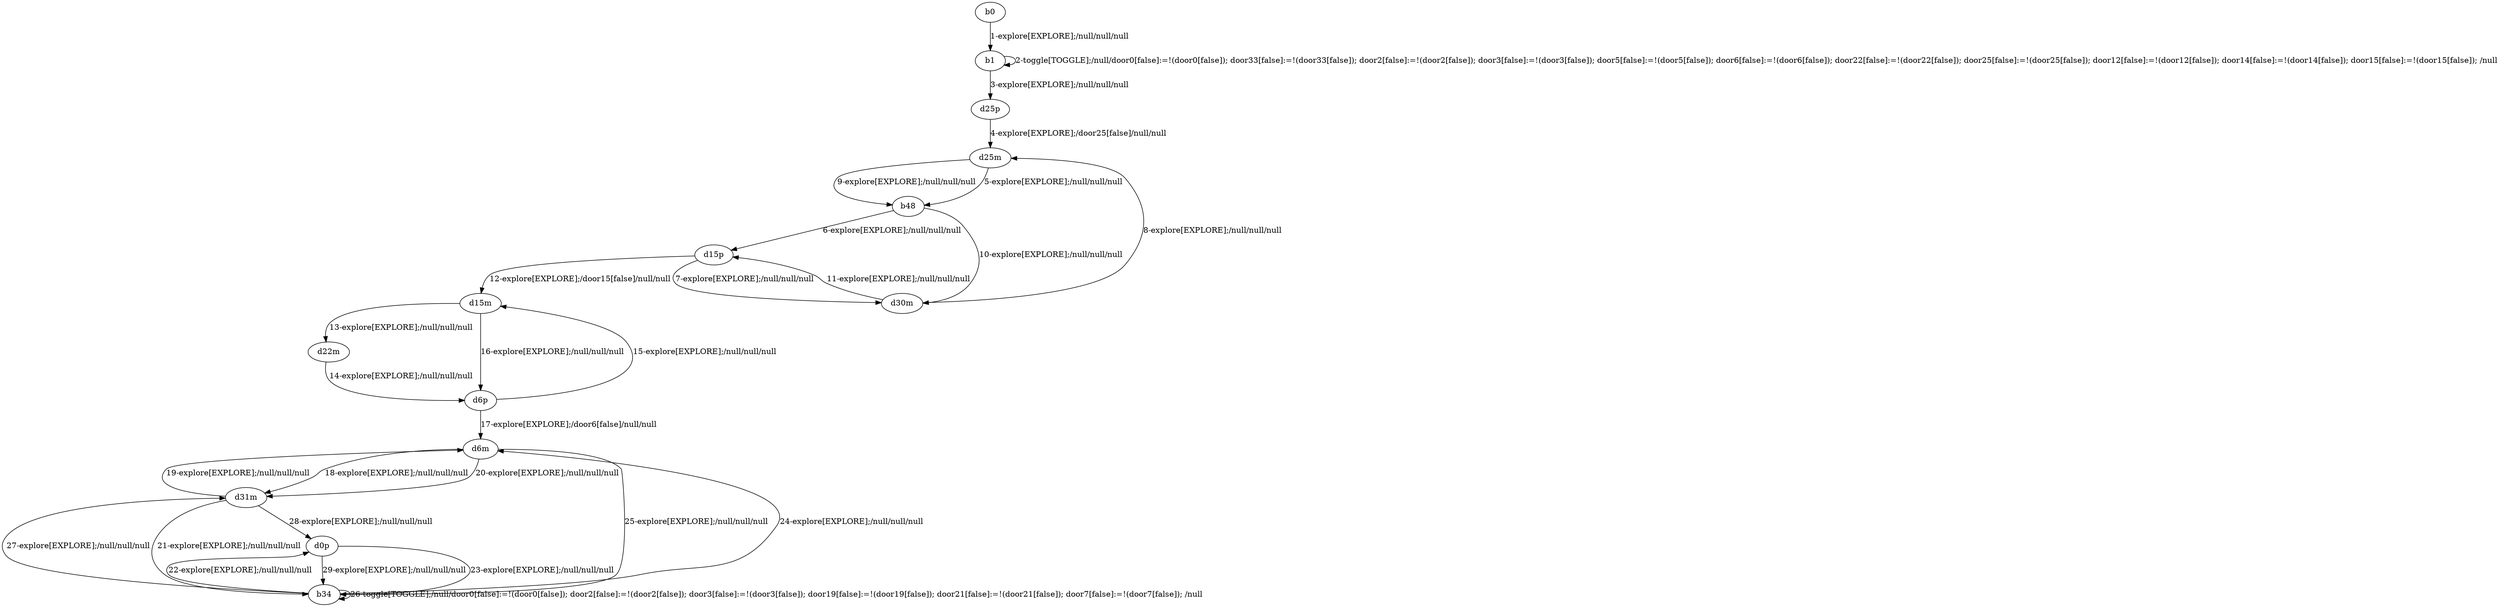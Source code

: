 # Total number of goals covered by this test: 1
# d31m --> d0p

digraph g {
"b0" -> "b1" [label = "1-explore[EXPLORE];/null/null/null"];
"b1" -> "b1" [label = "2-toggle[TOGGLE];/null/door0[false]:=!(door0[false]); door33[false]:=!(door33[false]); door2[false]:=!(door2[false]); door3[false]:=!(door3[false]); door5[false]:=!(door5[false]); door6[false]:=!(door6[false]); door22[false]:=!(door22[false]); door25[false]:=!(door25[false]); door12[false]:=!(door12[false]); door14[false]:=!(door14[false]); door15[false]:=!(door15[false]); /null"];
"b1" -> "d25p" [label = "3-explore[EXPLORE];/null/null/null"];
"d25p" -> "d25m" [label = "4-explore[EXPLORE];/door25[false]/null/null"];
"d25m" -> "b48" [label = "5-explore[EXPLORE];/null/null/null"];
"b48" -> "d15p" [label = "6-explore[EXPLORE];/null/null/null"];
"d15p" -> "d30m" [label = "7-explore[EXPLORE];/null/null/null"];
"d30m" -> "d25m" [label = "8-explore[EXPLORE];/null/null/null"];
"d25m" -> "b48" [label = "9-explore[EXPLORE];/null/null/null"];
"b48" -> "d30m" [label = "10-explore[EXPLORE];/null/null/null"];
"d30m" -> "d15p" [label = "11-explore[EXPLORE];/null/null/null"];
"d15p" -> "d15m" [label = "12-explore[EXPLORE];/door15[false]/null/null"];
"d15m" -> "d22m" [label = "13-explore[EXPLORE];/null/null/null"];
"d22m" -> "d6p" [label = "14-explore[EXPLORE];/null/null/null"];
"d6p" -> "d15m" [label = "15-explore[EXPLORE];/null/null/null"];
"d15m" -> "d6p" [label = "16-explore[EXPLORE];/null/null/null"];
"d6p" -> "d6m" [label = "17-explore[EXPLORE];/door6[false]/null/null"];
"d6m" -> "d31m" [label = "18-explore[EXPLORE];/null/null/null"];
"d31m" -> "d6m" [label = "19-explore[EXPLORE];/null/null/null"];
"d6m" -> "d31m" [label = "20-explore[EXPLORE];/null/null/null"];
"d31m" -> "b34" [label = "21-explore[EXPLORE];/null/null/null"];
"b34" -> "d0p" [label = "22-explore[EXPLORE];/null/null/null"];
"d0p" -> "b34" [label = "23-explore[EXPLORE];/null/null/null"];
"b34" -> "d6m" [label = "24-explore[EXPLORE];/null/null/null"];
"d6m" -> "b34" [label = "25-explore[EXPLORE];/null/null/null"];
"b34" -> "b34" [label = "26-toggle[TOGGLE];/null/door0[false]:=!(door0[false]); door2[false]:=!(door2[false]); door3[false]:=!(door3[false]); door19[false]:=!(door19[false]); door21[false]:=!(door21[false]); door7[false]:=!(door7[false]); /null"];
"b34" -> "d31m" [label = "27-explore[EXPLORE];/null/null/null"];
"d31m" -> "d0p" [label = "28-explore[EXPLORE];/null/null/null"];
"d0p" -> "b34" [label = "29-explore[EXPLORE];/null/null/null"];
}